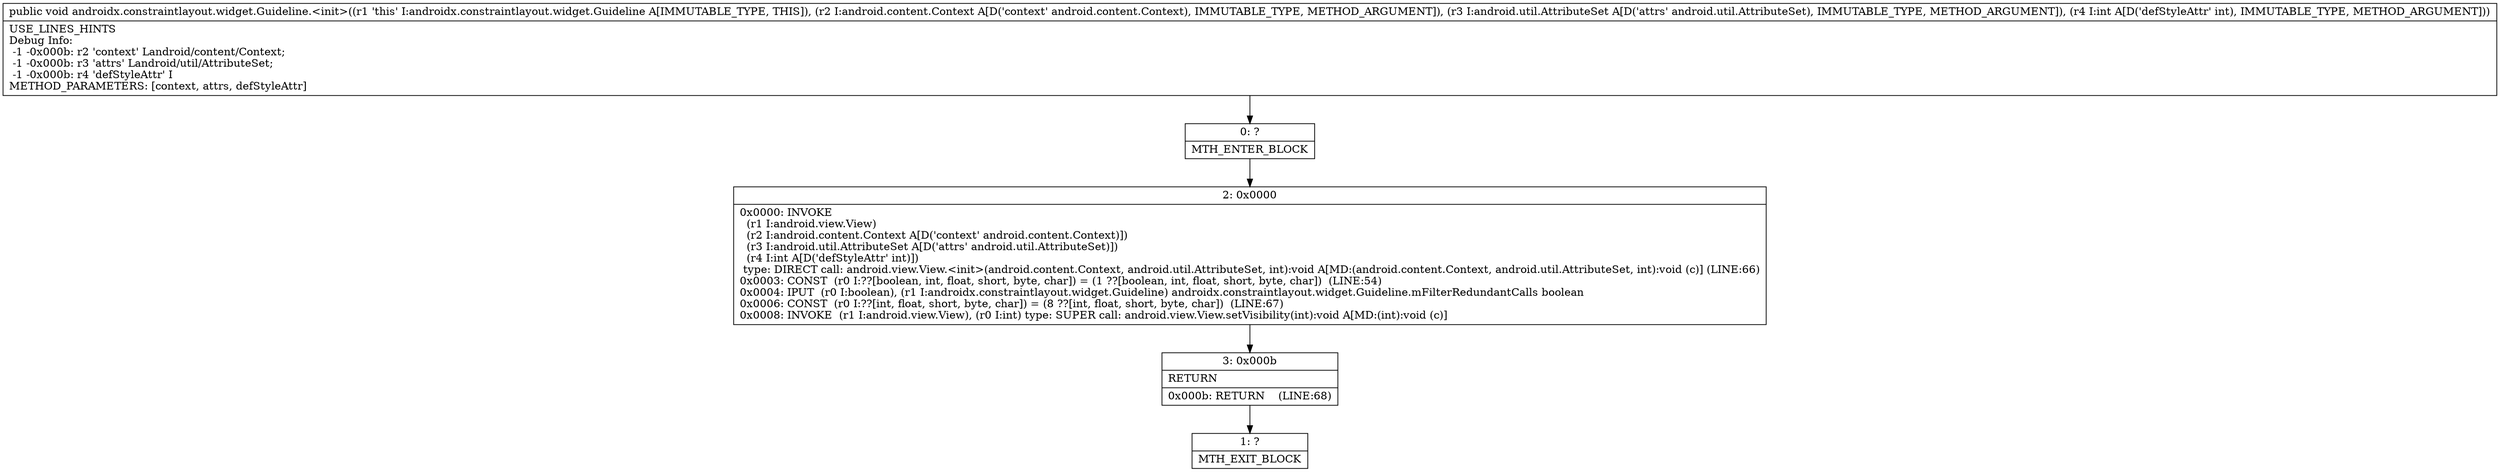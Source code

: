 digraph "CFG forandroidx.constraintlayout.widget.Guideline.\<init\>(Landroid\/content\/Context;Landroid\/util\/AttributeSet;I)V" {
Node_0 [shape=record,label="{0\:\ ?|MTH_ENTER_BLOCK\l}"];
Node_2 [shape=record,label="{2\:\ 0x0000|0x0000: INVOKE  \l  (r1 I:android.view.View)\l  (r2 I:android.content.Context A[D('context' android.content.Context)])\l  (r3 I:android.util.AttributeSet A[D('attrs' android.util.AttributeSet)])\l  (r4 I:int A[D('defStyleAttr' int)])\l type: DIRECT call: android.view.View.\<init\>(android.content.Context, android.util.AttributeSet, int):void A[MD:(android.content.Context, android.util.AttributeSet, int):void (c)] (LINE:66)\l0x0003: CONST  (r0 I:??[boolean, int, float, short, byte, char]) = (1 ??[boolean, int, float, short, byte, char])  (LINE:54)\l0x0004: IPUT  (r0 I:boolean), (r1 I:androidx.constraintlayout.widget.Guideline) androidx.constraintlayout.widget.Guideline.mFilterRedundantCalls boolean \l0x0006: CONST  (r0 I:??[int, float, short, byte, char]) = (8 ??[int, float, short, byte, char])  (LINE:67)\l0x0008: INVOKE  (r1 I:android.view.View), (r0 I:int) type: SUPER call: android.view.View.setVisibility(int):void A[MD:(int):void (c)]\l}"];
Node_3 [shape=record,label="{3\:\ 0x000b|RETURN\l|0x000b: RETURN    (LINE:68)\l}"];
Node_1 [shape=record,label="{1\:\ ?|MTH_EXIT_BLOCK\l}"];
MethodNode[shape=record,label="{public void androidx.constraintlayout.widget.Guideline.\<init\>((r1 'this' I:androidx.constraintlayout.widget.Guideline A[IMMUTABLE_TYPE, THIS]), (r2 I:android.content.Context A[D('context' android.content.Context), IMMUTABLE_TYPE, METHOD_ARGUMENT]), (r3 I:android.util.AttributeSet A[D('attrs' android.util.AttributeSet), IMMUTABLE_TYPE, METHOD_ARGUMENT]), (r4 I:int A[D('defStyleAttr' int), IMMUTABLE_TYPE, METHOD_ARGUMENT]))  | USE_LINES_HINTS\lDebug Info:\l  \-1 \-0x000b: r2 'context' Landroid\/content\/Context;\l  \-1 \-0x000b: r3 'attrs' Landroid\/util\/AttributeSet;\l  \-1 \-0x000b: r4 'defStyleAttr' I\lMETHOD_PARAMETERS: [context, attrs, defStyleAttr]\l}"];
MethodNode -> Node_0;Node_0 -> Node_2;
Node_2 -> Node_3;
Node_3 -> Node_1;
}

